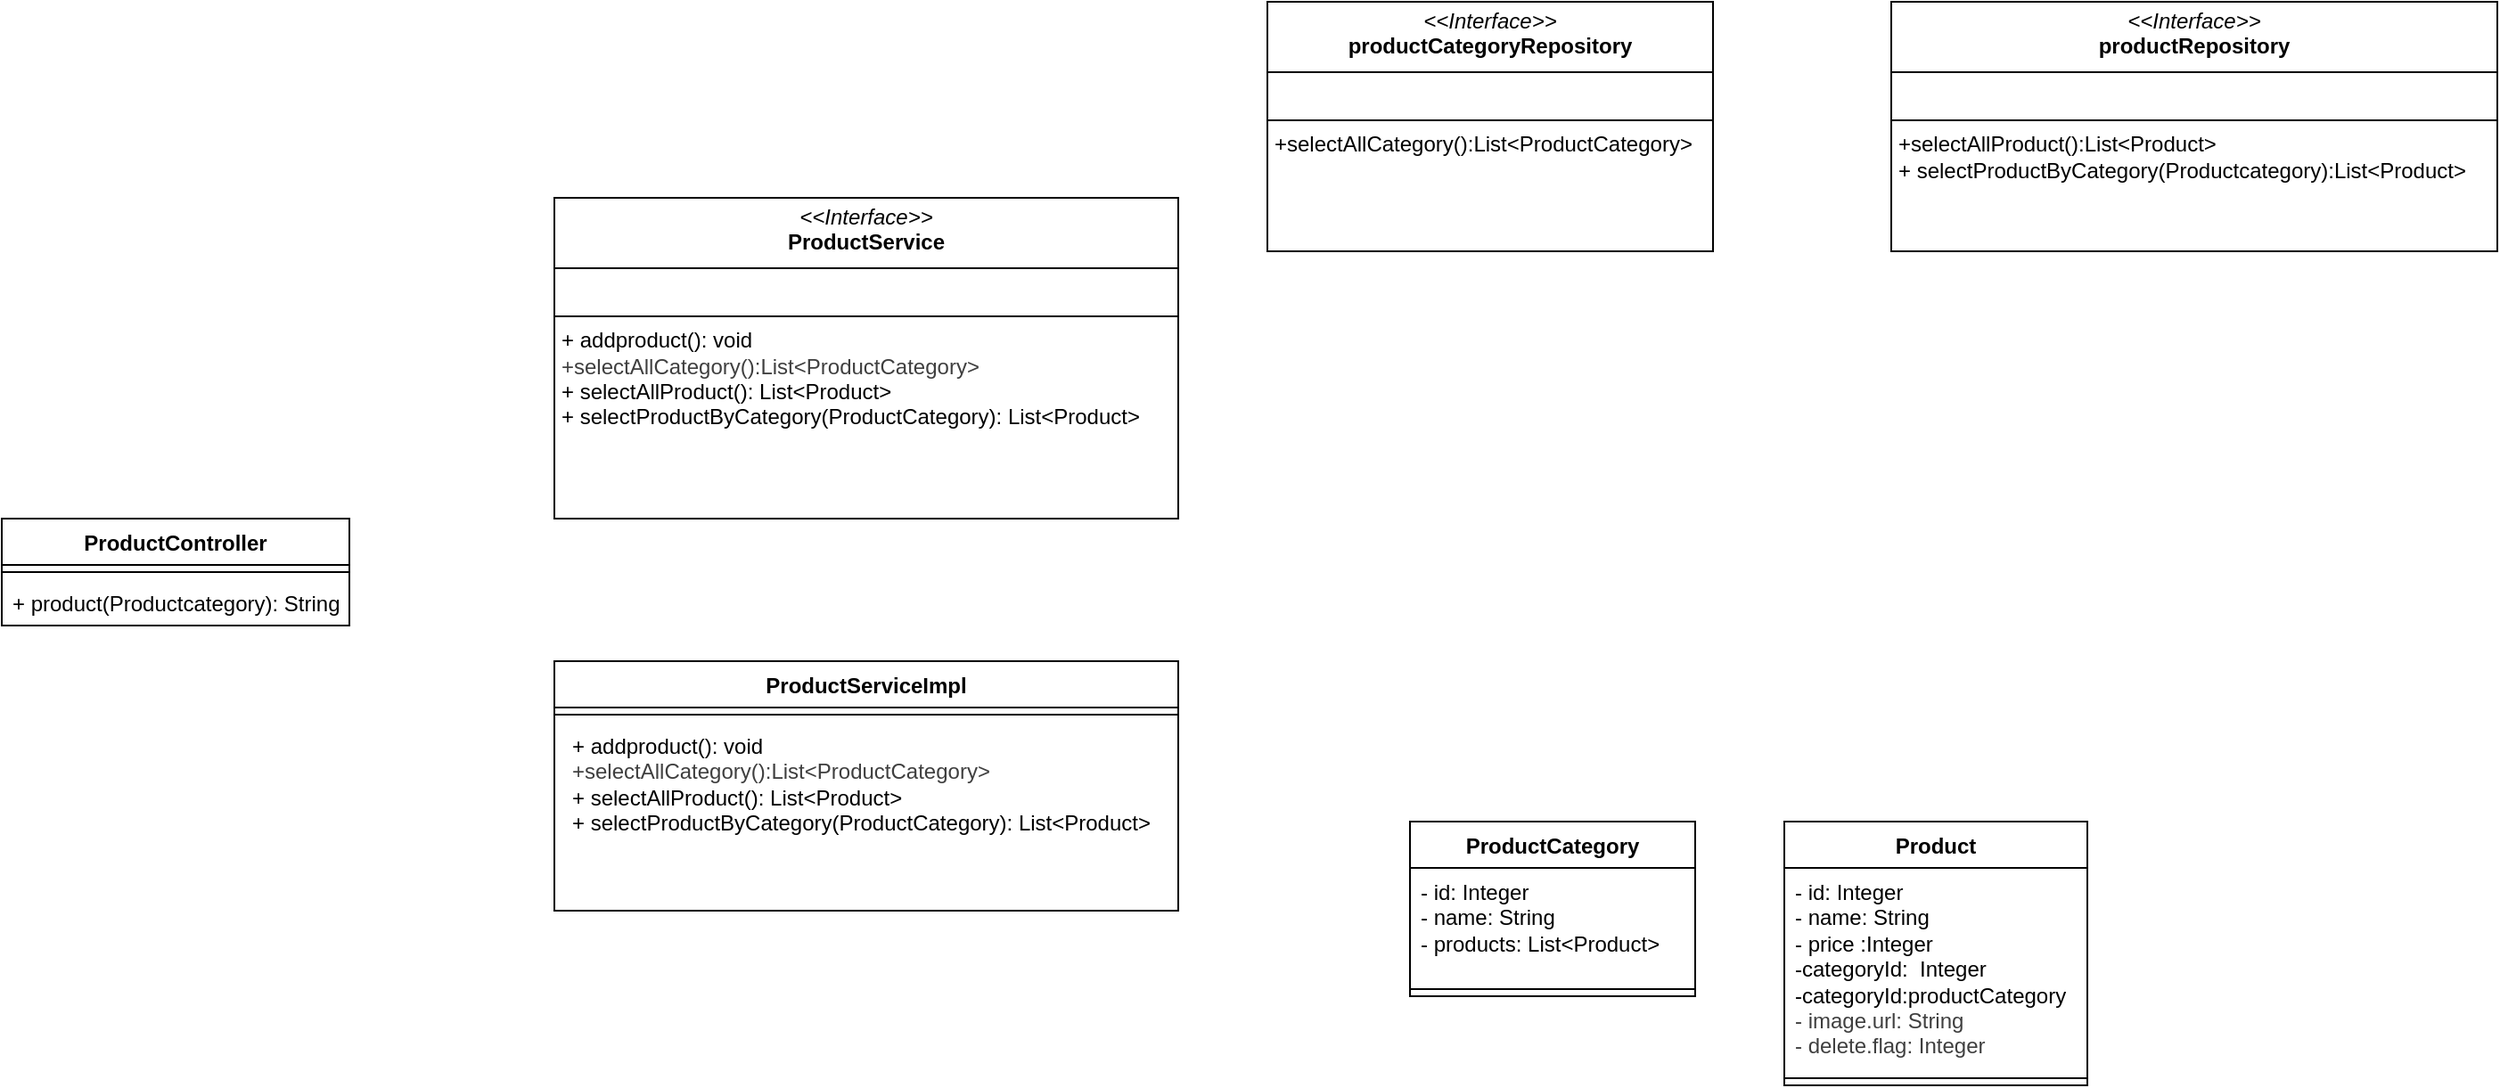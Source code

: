 <mxfile>
  <diagram id="pqY58GbLcyz059Bt1IJf" name="Page-2">
    <mxGraphModel dx="1756" dy="1519" grid="1" gridSize="10" guides="1" tooltips="1" connect="1" arrows="1" fold="1" page="1" pageScale="1" pageWidth="850" pageHeight="1100" math="0" shadow="0">
      <root>
        <mxCell id="0" />
        <mxCell id="1" parent="0" />
        <mxCell id="Vwb4OgPDI0Noh74PhG3h-34" value="&lt;p style=&quot;margin:0px;margin-top:4px;text-align:center;&quot;&gt;&lt;i&gt;&amp;lt;&amp;lt;Interface&amp;gt;&amp;gt;&lt;/i&gt;&lt;br&gt;&lt;b&gt;productCategoryRepository&lt;/b&gt;&lt;/p&gt;&lt;hr size=&quot;1&quot; style=&quot;border-style:solid;&quot;&gt;&lt;p style=&quot;margin:0px;margin-left:4px;&quot;&gt;&lt;br&gt;&lt;/p&gt;&lt;hr size=&quot;1&quot; style=&quot;border-style:solid;&quot;&gt;&lt;p style=&quot;margin:0px;margin-left:4px;&quot;&gt;+selectAllCategory():List&amp;lt;ProductCategory&amp;gt;&lt;br&gt;&lt;br&gt;&lt;/p&gt;" style="verticalAlign=top;align=left;overflow=fill;html=1;whiteSpace=wrap;" parent="1" vertex="1">
          <mxGeometry x="80" y="-220" width="250" height="140" as="geometry" />
        </mxCell>
        <mxCell id="Vwb4OgPDI0Noh74PhG3h-35" value="&lt;p style=&quot;margin:0px;margin-top:4px;text-align:center;&quot;&gt;&lt;i&gt;&amp;lt;&amp;lt;Interface&amp;gt;&amp;gt;&lt;/i&gt;&lt;br&gt;&lt;b&gt;ProductService&lt;/b&gt;&lt;/p&gt;&lt;hr size=&quot;1&quot; style=&quot;border-style:solid;&quot;&gt;&lt;p style=&quot;margin:0px;margin-left:4px;&quot;&gt;&lt;br&gt;&lt;/p&gt;&lt;hr size=&quot;1&quot; style=&quot;border-style:solid;&quot;&gt;&lt;p style=&quot;margin:0px;margin-left:4px;&quot;&gt;+ addproduct(): void&lt;/p&gt;&lt;p style=&quot;margin:0px;margin-left:4px;&quot;&gt;&lt;span style=&quot;color: rgb(63, 63, 63);&quot;&gt;+selectAllCategory():List&amp;lt;ProductCategory&amp;gt;&lt;/span&gt;&lt;br&gt;+ selectAllProduct(): List&amp;lt;Product&amp;gt;&lt;/p&gt;&lt;p style=&quot;margin:0px;margin-left:4px;&quot;&gt;+ selectProductByCategory(ProductCategory): List&amp;lt;Product&amp;gt;&lt;/p&gt;" style="verticalAlign=top;align=left;overflow=fill;html=1;whiteSpace=wrap;" parent="1" vertex="1">
          <mxGeometry x="-320" y="-110" width="350" height="180" as="geometry" />
        </mxCell>
        <mxCell id="Vwb4OgPDI0Noh74PhG3h-45" value="ProductCategory" style="swimlane;fontStyle=1;align=center;verticalAlign=top;childLayout=stackLayout;horizontal=1;startSize=26;horizontalStack=0;resizeParent=1;resizeParentMax=0;resizeLast=0;collapsible=1;marginBottom=0;whiteSpace=wrap;html=1;" parent="1" vertex="1">
          <mxGeometry x="160" y="240" width="160" height="98" as="geometry">
            <mxRectangle x="160" y="260" width="130" height="30" as="alternateBounds" />
          </mxGeometry>
        </mxCell>
        <mxCell id="Vwb4OgPDI0Noh74PhG3h-46" value="- id: Integer&lt;div&gt;&lt;span style=&quot;color: rgb(0, 0, 0);&quot;&gt;- name: String&lt;/span&gt;&lt;/div&gt;&lt;div&gt;&lt;span style=&quot;background-color: transparent;&quot;&gt;&lt;font color=&quot;#000000&quot;&gt;- products&lt;/font&gt;: List&amp;lt;Product&amp;gt;&lt;/span&gt;&lt;/div&gt;" style="text;strokeColor=none;fillColor=none;align=left;verticalAlign=top;spacingLeft=4;spacingRight=4;overflow=hidden;rotatable=0;points=[[0,0.5],[1,0.5]];portConstraint=eastwest;whiteSpace=wrap;html=1;" parent="Vwb4OgPDI0Noh74PhG3h-45" vertex="1">
          <mxGeometry y="26" width="160" height="64" as="geometry" />
        </mxCell>
        <mxCell id="Vwb4OgPDI0Noh74PhG3h-47" value="" style="line;strokeWidth=1;fillColor=none;align=left;verticalAlign=middle;spacingTop=-1;spacingLeft=3;spacingRight=3;rotatable=0;labelPosition=right;points=[];portConstraint=eastwest;strokeColor=inherit;" parent="Vwb4OgPDI0Noh74PhG3h-45" vertex="1">
          <mxGeometry y="90" width="160" height="8" as="geometry" />
        </mxCell>
        <mxCell id="Vwb4OgPDI0Noh74PhG3h-49" value="Product" style="swimlane;fontStyle=1;align=center;verticalAlign=top;childLayout=stackLayout;horizontal=1;startSize=26;horizontalStack=0;resizeParent=1;resizeParentMax=0;resizeLast=0;collapsible=1;marginBottom=0;whiteSpace=wrap;html=1;" parent="1" vertex="1">
          <mxGeometry x="370" y="240" width="170" height="148" as="geometry" />
        </mxCell>
        <mxCell id="Vwb4OgPDI0Noh74PhG3h-50" value="- id: Integer&lt;div&gt;- name: String&lt;/div&gt;&lt;div&gt;- price :Integer&lt;/div&gt;&lt;div&gt;-categoryId:&amp;nbsp; Integer&lt;/div&gt;&lt;div&gt;-categoryId:productCategory&lt;/div&gt;&lt;div&gt;&lt;span style=&quot;color: rgb(63, 63, 63);&quot;&gt;- image.url: String&lt;/span&gt;&lt;/div&gt;&lt;div&gt;&lt;span style=&quot;color: rgb(63, 63, 63);&quot;&gt;- delete.flag: Integer&lt;/span&gt;&lt;/div&gt;" style="text;strokeColor=none;fillColor=none;align=left;verticalAlign=top;spacingLeft=4;spacingRight=4;overflow=hidden;rotatable=0;points=[[0,0.5],[1,0.5]];portConstraint=eastwest;whiteSpace=wrap;html=1;" parent="Vwb4OgPDI0Noh74PhG3h-49" vertex="1">
          <mxGeometry y="26" width="170" height="114" as="geometry" />
        </mxCell>
        <mxCell id="Vwb4OgPDI0Noh74PhG3h-51" value="" style="line;strokeWidth=1;fillColor=none;align=left;verticalAlign=middle;spacingTop=-1;spacingLeft=3;spacingRight=3;rotatable=0;labelPosition=right;points=[];portConstraint=eastwest;strokeColor=inherit;" parent="Vwb4OgPDI0Noh74PhG3h-49" vertex="1">
          <mxGeometry y="140" width="170" height="8" as="geometry" />
        </mxCell>
        <mxCell id="Vwb4OgPDI0Noh74PhG3h-53" value="ProductController" style="swimlane;fontStyle=1;align=center;verticalAlign=top;childLayout=stackLayout;horizontal=1;startSize=26;horizontalStack=0;resizeParent=1;resizeParentMax=0;resizeLast=0;collapsible=1;marginBottom=0;whiteSpace=wrap;html=1;" parent="1" vertex="1">
          <mxGeometry x="-630" y="70" width="195" height="60" as="geometry" />
        </mxCell>
        <mxCell id="Vwb4OgPDI0Noh74PhG3h-55" value="" style="line;strokeWidth=1;fillColor=none;align=left;verticalAlign=middle;spacingTop=-1;spacingLeft=3;spacingRight=3;rotatable=0;labelPosition=right;points=[];portConstraint=eastwest;strokeColor=inherit;" parent="Vwb4OgPDI0Noh74PhG3h-53" vertex="1">
          <mxGeometry y="26" width="195" height="8" as="geometry" />
        </mxCell>
        <mxCell id="Vwb4OgPDI0Noh74PhG3h-56" value="+ product(Productcategory): String" style="text;strokeColor=none;fillColor=none;align=left;verticalAlign=top;spacingLeft=4;spacingRight=4;overflow=hidden;rotatable=0;points=[[0,0.5],[1,0.5]];portConstraint=eastwest;whiteSpace=wrap;html=1;" parent="Vwb4OgPDI0Noh74PhG3h-53" vertex="1">
          <mxGeometry y="34" width="195" height="26" as="geometry" />
        </mxCell>
        <mxCell id="Vwb4OgPDI0Noh74PhG3h-57" value="&lt;p style=&quot;margin:0px;margin-top:4px;text-align:center;&quot;&gt;&lt;i&gt;&amp;lt;&amp;lt;Interface&amp;gt;&amp;gt;&lt;/i&gt;&lt;br&gt;&lt;b&gt;productRepository&lt;/b&gt;&lt;/p&gt;&lt;hr size=&quot;1&quot; style=&quot;border-style:solid;&quot;&gt;&lt;p style=&quot;margin:0px;margin-left:4px;&quot;&gt;&lt;br&gt;&lt;/p&gt;&lt;hr size=&quot;1&quot; style=&quot;border-style:solid;&quot;&gt;&lt;p style=&quot;margin:0px;margin-left:4px;&quot;&gt;+selectAllProduct():List&amp;lt;Product&amp;gt;&lt;br&gt;+ selectProductByCategory(Productcategory):List&amp;lt;Product&amp;gt;&lt;/p&gt;" style="verticalAlign=top;align=left;overflow=fill;html=1;whiteSpace=wrap;" parent="1" vertex="1">
          <mxGeometry x="430" y="-220" width="340" height="140" as="geometry" />
        </mxCell>
        <mxCell id="2" value="ProductServiceImpl" style="swimlane;fontStyle=1;align=center;verticalAlign=top;childLayout=stackLayout;horizontal=1;startSize=26;horizontalStack=0;resizeParent=1;resizeParentMax=0;resizeLast=0;collapsible=1;marginBottom=0;whiteSpace=wrap;html=1;" vertex="1" parent="1">
          <mxGeometry x="-320" y="150" width="350" height="140" as="geometry" />
        </mxCell>
        <mxCell id="4" value="" style="line;strokeWidth=1;fillColor=none;align=left;verticalAlign=middle;spacingTop=-1;spacingLeft=3;spacingRight=3;rotatable=0;labelPosition=right;points=[];portConstraint=eastwest;strokeColor=inherit;" vertex="1" parent="2">
          <mxGeometry y="26" width="350" height="8" as="geometry" />
        </mxCell>
        <mxCell id="5" value="&lt;p style=&quot;margin: 0px 0px 0px 4px;&quot;&gt;+ addproduct(): void&lt;/p&gt;&lt;p style=&quot;margin: 0px 0px 0px 4px;&quot;&gt;&lt;span style=&quot;color: rgb(63, 63, 63);&quot;&gt;+selectAllCategory():List&amp;lt;ProductCategory&amp;gt;&lt;/span&gt;&lt;br&gt;+ selectAllProduct(): List&amp;lt;Product&amp;gt;&lt;/p&gt;&lt;p style=&quot;margin: 0px 0px 0px 4px;&quot;&gt;+ selectProductByCategory(ProductCategory): List&amp;lt;Product&amp;gt;&lt;/p&gt;" style="text;strokeColor=none;fillColor=none;align=left;verticalAlign=top;spacingLeft=4;spacingRight=4;overflow=hidden;rotatable=0;points=[[0,0.5],[1,0.5]];portConstraint=eastwest;whiteSpace=wrap;html=1;" vertex="1" parent="2">
          <mxGeometry y="34" width="350" height="106" as="geometry" />
        </mxCell>
      </root>
    </mxGraphModel>
  </diagram>
</mxfile>
